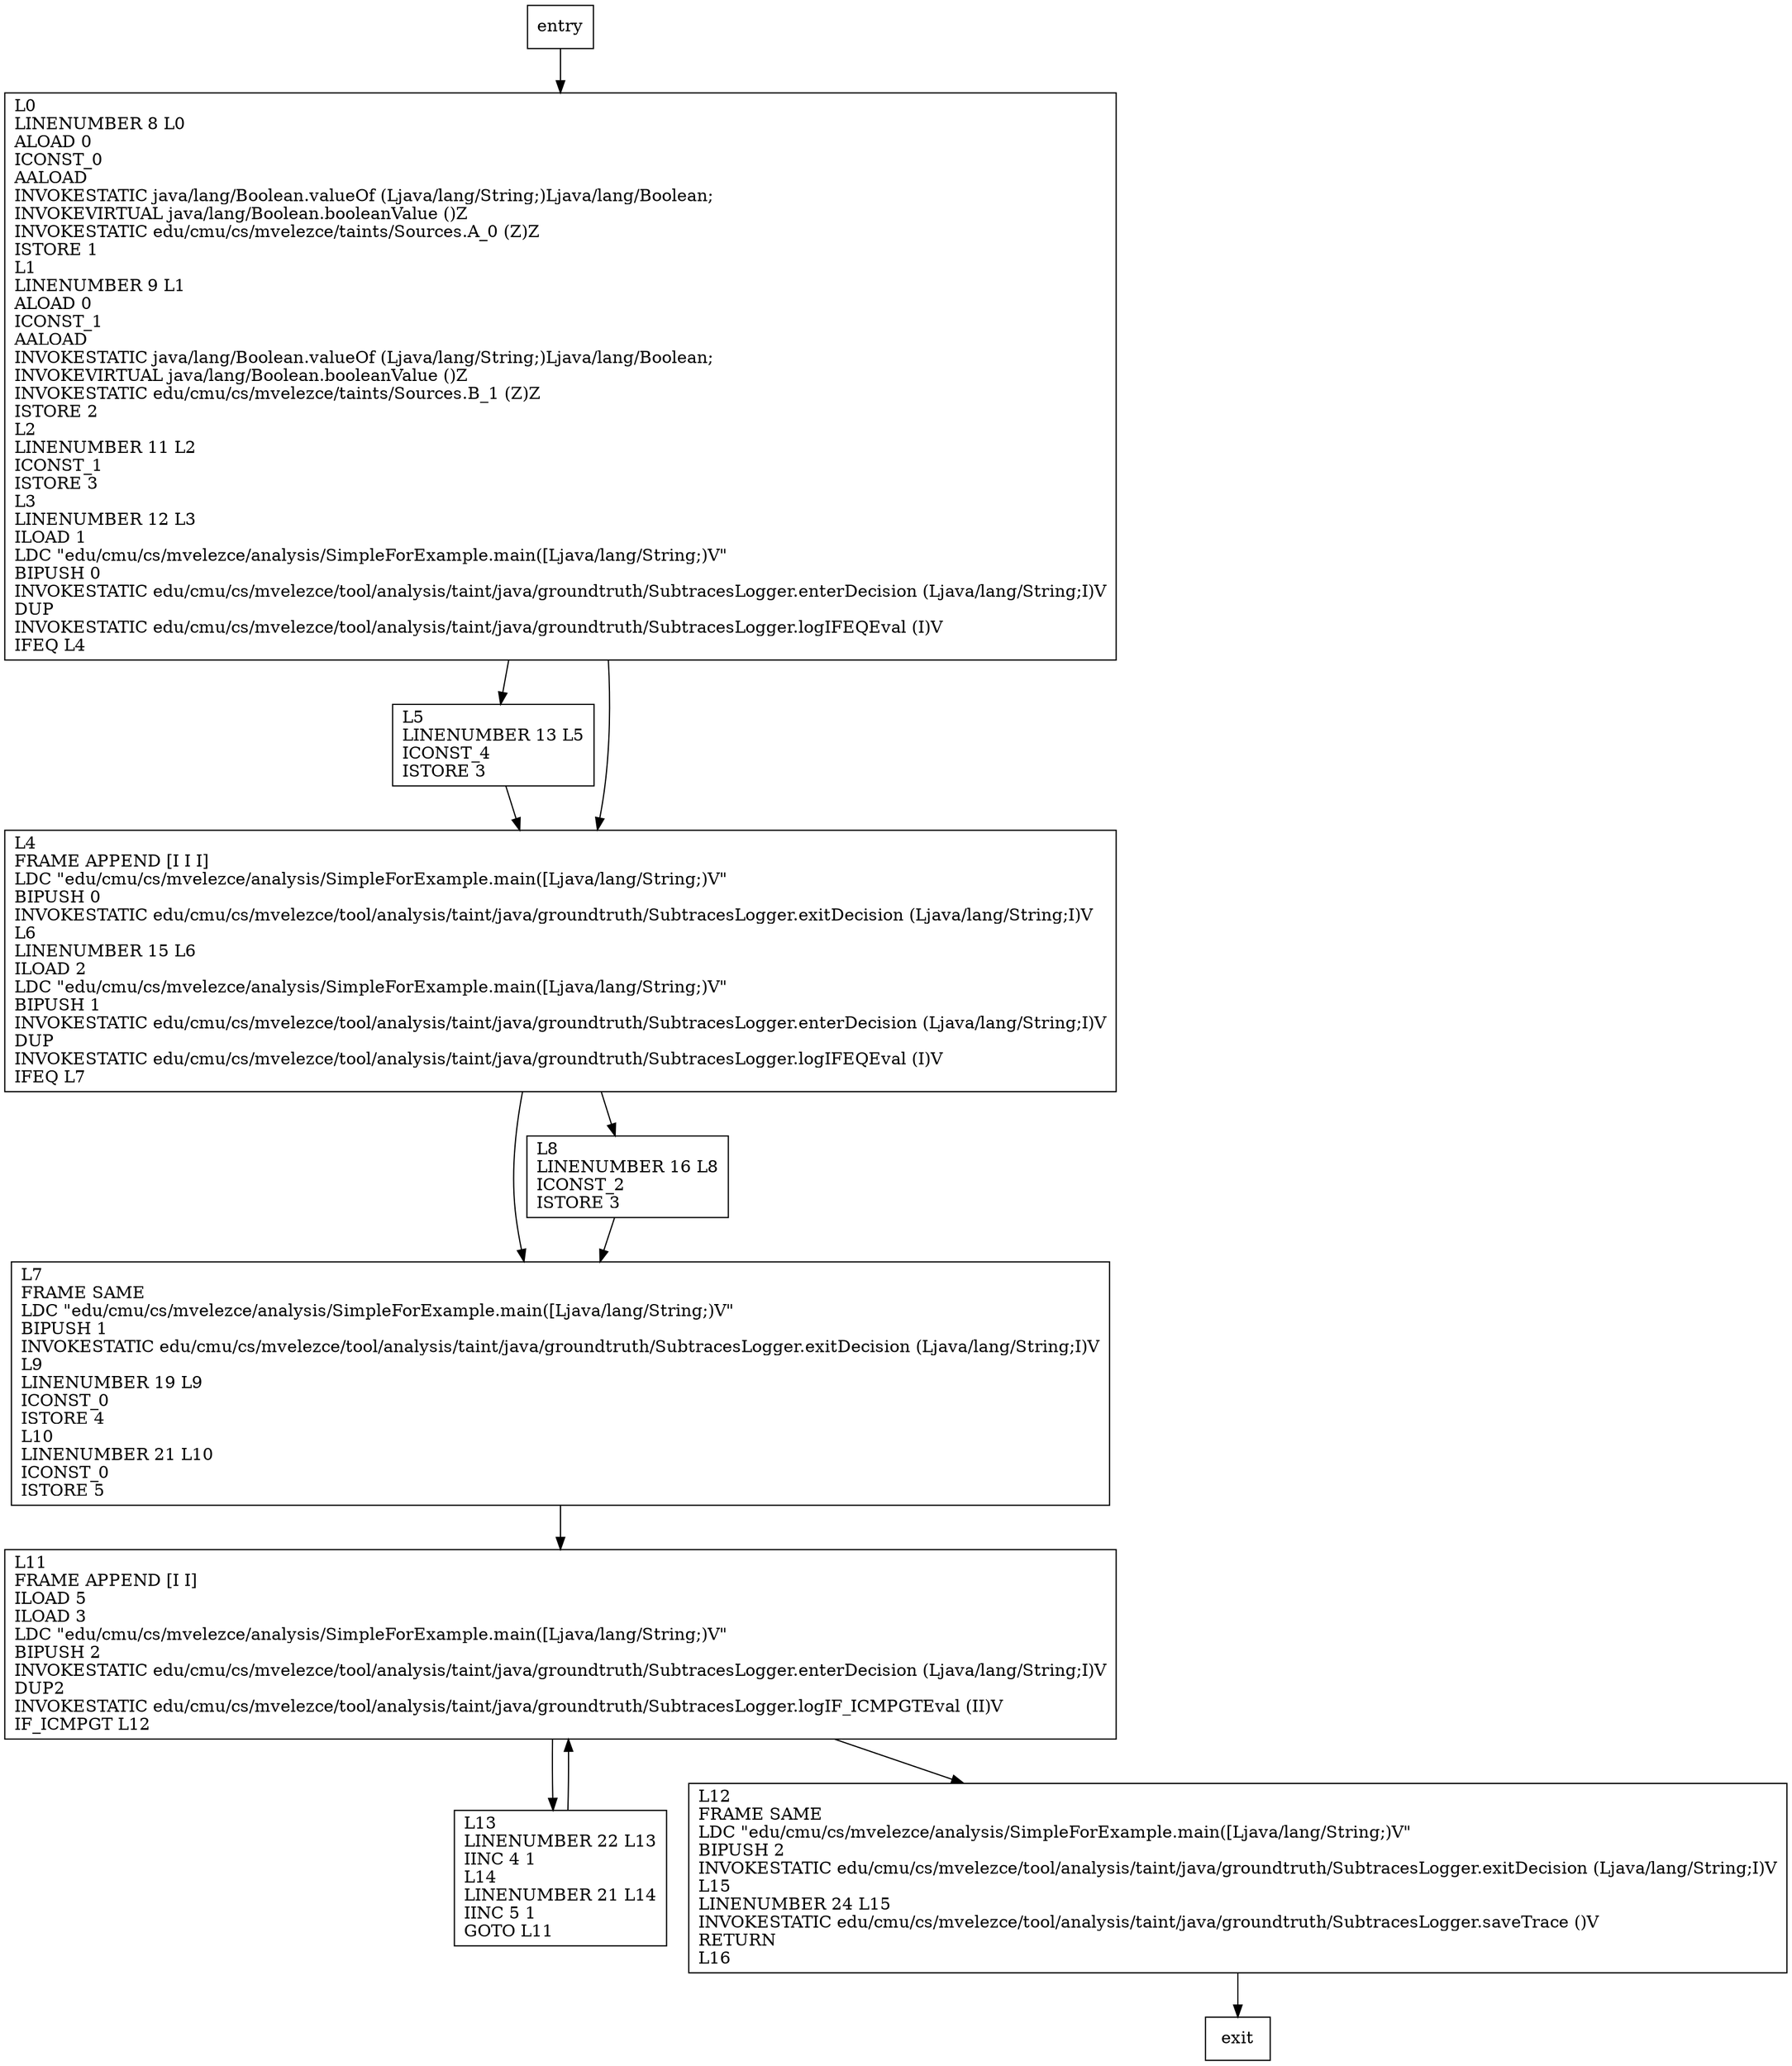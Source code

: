 digraph main {
node [shape=record];
248411802 [label="L5\lLINENUMBER 13 L5\lICONST_4\lISTORE 3\l"];
1526448027 [label="L12\lFRAME SAME\lLDC \"edu/cmu/cs/mvelezce/analysis/SimpleForExample.main([Ljava/lang/String;)V\"\lBIPUSH 2\lINVOKESTATIC edu/cmu/cs/mvelezce/tool/analysis/taint/java/groundtruth/SubtracesLogger.exitDecision (Ljava/lang/String;I)V\lL15\lLINENUMBER 24 L15\lINVOKESTATIC edu/cmu/cs/mvelezce/tool/analysis/taint/java/groundtruth/SubtracesLogger.saveTrace ()V\lRETURN\lL16\l"];
1033179151 [label="L7\lFRAME SAME\lLDC \"edu/cmu/cs/mvelezce/analysis/SimpleForExample.main([Ljava/lang/String;)V\"\lBIPUSH 1\lINVOKESTATIC edu/cmu/cs/mvelezce/tool/analysis/taint/java/groundtruth/SubtracesLogger.exitDecision (Ljava/lang/String;I)V\lL9\lLINENUMBER 19 L9\lICONST_0\lISTORE 4\lL10\lLINENUMBER 21 L10\lICONST_0\lISTORE 5\l"];
1333512611 [label="L13\lLINENUMBER 22 L13\lIINC 4 1\lL14\lLINENUMBER 21 L14\lIINC 5 1\lGOTO L11\l"];
2075097757 [label="L4\lFRAME APPEND [I I I]\lLDC \"edu/cmu/cs/mvelezce/analysis/SimpleForExample.main([Ljava/lang/String;)V\"\lBIPUSH 0\lINVOKESTATIC edu/cmu/cs/mvelezce/tool/analysis/taint/java/groundtruth/SubtracesLogger.exitDecision (Ljava/lang/String;I)V\lL6\lLINENUMBER 15 L6\lILOAD 2\lLDC \"edu/cmu/cs/mvelezce/analysis/SimpleForExample.main([Ljava/lang/String;)V\"\lBIPUSH 1\lINVOKESTATIC edu/cmu/cs/mvelezce/tool/analysis/taint/java/groundtruth/SubtracesLogger.enterDecision (Ljava/lang/String;I)V\lDUP\lINVOKESTATIC edu/cmu/cs/mvelezce/tool/analysis/taint/java/groundtruth/SubtracesLogger.logIFEQEval (I)V\lIFEQ L7\l"];
1436152367 [label="L0\lLINENUMBER 8 L0\lALOAD 0\lICONST_0\lAALOAD\lINVOKESTATIC java/lang/Boolean.valueOf (Ljava/lang/String;)Ljava/lang/Boolean;\lINVOKEVIRTUAL java/lang/Boolean.booleanValue ()Z\lINVOKESTATIC edu/cmu/cs/mvelezce/taints/Sources.A_0 (Z)Z\lISTORE 1\lL1\lLINENUMBER 9 L1\lALOAD 0\lICONST_1\lAALOAD\lINVOKESTATIC java/lang/Boolean.valueOf (Ljava/lang/String;)Ljava/lang/Boolean;\lINVOKEVIRTUAL java/lang/Boolean.booleanValue ()Z\lINVOKESTATIC edu/cmu/cs/mvelezce/taints/Sources.B_1 (Z)Z\lISTORE 2\lL2\lLINENUMBER 11 L2\lICONST_1\lISTORE 3\lL3\lLINENUMBER 12 L3\lILOAD 1\lLDC \"edu/cmu/cs/mvelezce/analysis/SimpleForExample.main([Ljava/lang/String;)V\"\lBIPUSH 0\lINVOKESTATIC edu/cmu/cs/mvelezce/tool/analysis/taint/java/groundtruth/SubtracesLogger.enterDecision (Ljava/lang/String;I)V\lDUP\lINVOKESTATIC edu/cmu/cs/mvelezce/tool/analysis/taint/java/groundtruth/SubtracesLogger.logIFEQEval (I)V\lIFEQ L4\l"];
663196952 [label="L8\lLINENUMBER 16 L8\lICONST_2\lISTORE 3\l"];
1509969364 [label="L11\lFRAME APPEND [I I]\lILOAD 5\lILOAD 3\lLDC \"edu/cmu/cs/mvelezce/analysis/SimpleForExample.main([Ljava/lang/String;)V\"\lBIPUSH 2\lINVOKESTATIC edu/cmu/cs/mvelezce/tool/analysis/taint/java/groundtruth/SubtracesLogger.enterDecision (Ljava/lang/String;I)V\lDUP2\lINVOKESTATIC edu/cmu/cs/mvelezce/tool/analysis/taint/java/groundtruth/SubtracesLogger.logIF_ICMPGTEval (II)V\lIF_ICMPGT L12\l"];
entry;
exit;
entry -> 1436152367;
248411802 -> 2075097757;
1526448027 -> exit;
1033179151 -> 1509969364;
1333512611 -> 1509969364;
2075097757 -> 1033179151;
2075097757 -> 663196952;
1436152367 -> 248411802;
1436152367 -> 2075097757;
663196952 -> 1033179151;
1509969364 -> 1526448027;
1509969364 -> 1333512611;
}
